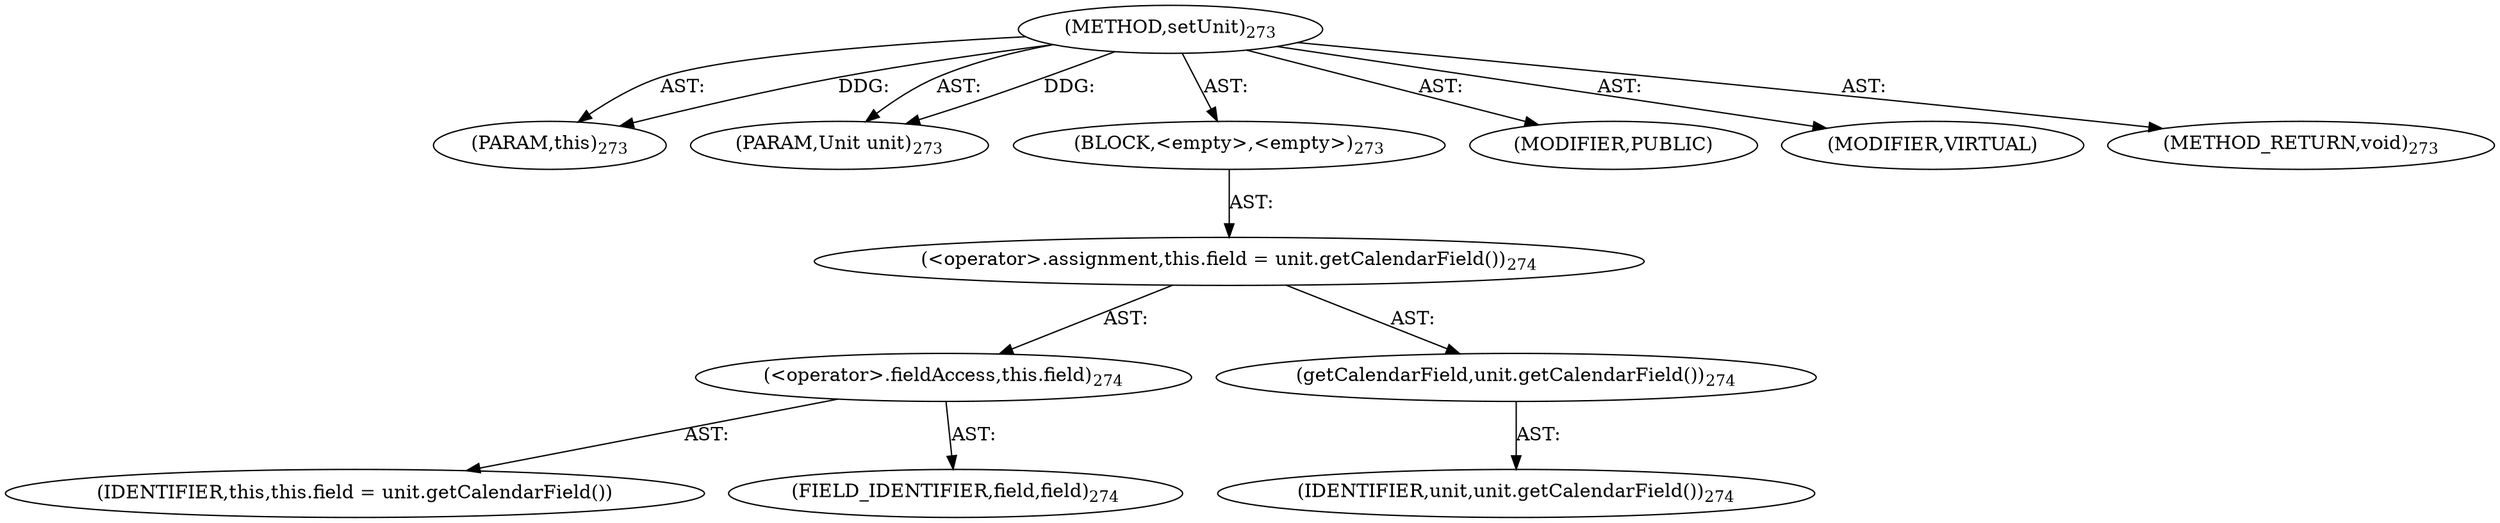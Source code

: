 digraph "setUnit" {  
"111669149707" [label = <(METHOD,setUnit)<SUB>273</SUB>> ]
"115964117015" [label = <(PARAM,this)<SUB>273</SUB>> ]
"115964117016" [label = <(PARAM,Unit unit)<SUB>273</SUB>> ]
"25769803800" [label = <(BLOCK,&lt;empty&gt;,&lt;empty&gt;)<SUB>273</SUB>> ]
"30064771173" [label = <(&lt;operator&gt;.assignment,this.field = unit.getCalendarField())<SUB>274</SUB>> ]
"30064771174" [label = <(&lt;operator&gt;.fieldAccess,this.field)<SUB>274</SUB>> ]
"68719476825" [label = <(IDENTIFIER,this,this.field = unit.getCalendarField())> ]
"55834574868" [label = <(FIELD_IDENTIFIER,field,field)<SUB>274</SUB>> ]
"30064771175" [label = <(getCalendarField,unit.getCalendarField())<SUB>274</SUB>> ]
"68719476826" [label = <(IDENTIFIER,unit,unit.getCalendarField())<SUB>274</SUB>> ]
"133143986208" [label = <(MODIFIER,PUBLIC)> ]
"133143986209" [label = <(MODIFIER,VIRTUAL)> ]
"128849018891" [label = <(METHOD_RETURN,void)<SUB>273</SUB>> ]
  "111669149707" -> "115964117015"  [ label = "AST: "] 
  "111669149707" -> "115964117016"  [ label = "AST: "] 
  "111669149707" -> "25769803800"  [ label = "AST: "] 
  "111669149707" -> "133143986208"  [ label = "AST: "] 
  "111669149707" -> "133143986209"  [ label = "AST: "] 
  "111669149707" -> "128849018891"  [ label = "AST: "] 
  "25769803800" -> "30064771173"  [ label = "AST: "] 
  "30064771173" -> "30064771174"  [ label = "AST: "] 
  "30064771173" -> "30064771175"  [ label = "AST: "] 
  "30064771174" -> "68719476825"  [ label = "AST: "] 
  "30064771174" -> "55834574868"  [ label = "AST: "] 
  "30064771175" -> "68719476826"  [ label = "AST: "] 
  "111669149707" -> "115964117015"  [ label = "DDG: "] 
  "111669149707" -> "115964117016"  [ label = "DDG: "] 
}
